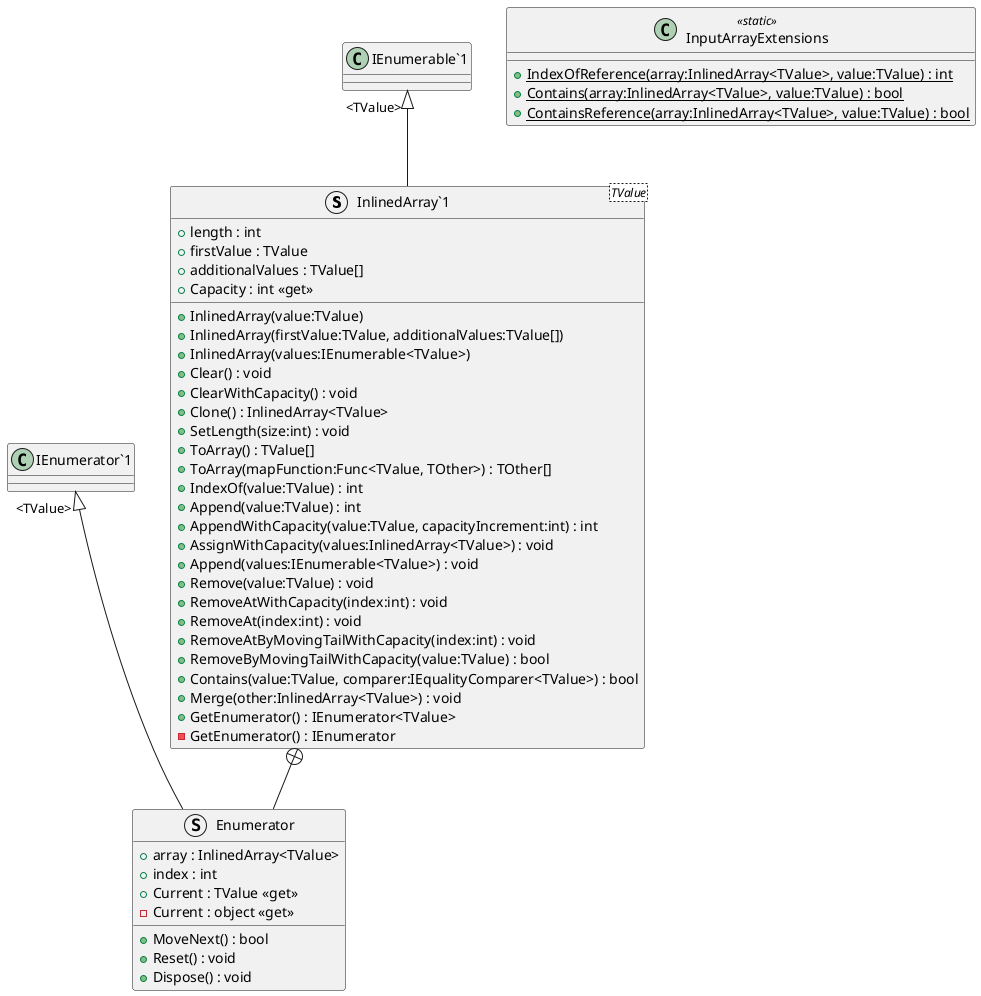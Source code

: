 @startuml
struct "InlinedArray`1"<TValue> {
    + length : int
    + firstValue : TValue
    + additionalValues : TValue[]
    + Capacity : int <<get>>
    + InlinedArray(value:TValue)
    + InlinedArray(firstValue:TValue, additionalValues:TValue[])
    + InlinedArray(values:IEnumerable<TValue>)
    + Clear() : void
    + ClearWithCapacity() : void
    + Clone() : InlinedArray<TValue>
    + SetLength(size:int) : void
    + ToArray() : TValue[]
    + ToArray(mapFunction:Func<TValue, TOther>) : TOther[]
    + IndexOf(value:TValue) : int
    + Append(value:TValue) : int
    + AppendWithCapacity(value:TValue, capacityIncrement:int) : int
    + AssignWithCapacity(values:InlinedArray<TValue>) : void
    + Append(values:IEnumerable<TValue>) : void
    + Remove(value:TValue) : void
    + RemoveAtWithCapacity(index:int) : void
    + RemoveAt(index:int) : void
    + RemoveAtByMovingTailWithCapacity(index:int) : void
    + RemoveByMovingTailWithCapacity(value:TValue) : bool
    + Contains(value:TValue, comparer:IEqualityComparer<TValue>) : bool
    + Merge(other:InlinedArray<TValue>) : void
    + GetEnumerator() : IEnumerator<TValue>
    - GetEnumerator() : IEnumerator
}
class InputArrayExtensions <<static>> {
    + {static} IndexOfReference(array:InlinedArray<TValue>, value:TValue) : int
    + {static} Contains(array:InlinedArray<TValue>, value:TValue) : bool
    + {static} ContainsReference(array:InlinedArray<TValue>, value:TValue) : bool
}
struct Enumerator {
    + array : InlinedArray<TValue>
    + index : int
    + MoveNext() : bool
    + Reset() : void
    + Current : TValue <<get>>
    - Current : object <<get>>
    + Dispose() : void
}
"IEnumerable`1" "<TValue>" <|-- "InlinedArray`1"
"InlinedArray`1" +-- Enumerator
"IEnumerator`1" "<TValue>" <|-- Enumerator
@enduml
